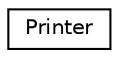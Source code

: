 digraph "Graphical Class Hierarchy"
{
 // LATEX_PDF_SIZE
  edge [fontname="Helvetica",fontsize="10",labelfontname="Helvetica",labelfontsize="10"];
  node [fontname="Helvetica",fontsize="10",shape=record];
  rankdir="LR";
  Node0 [label="Printer",height=0.2,width=0.4,color="black", fillcolor="white", style="filled",URL="$class_printer.html",tooltip=" "];
}
